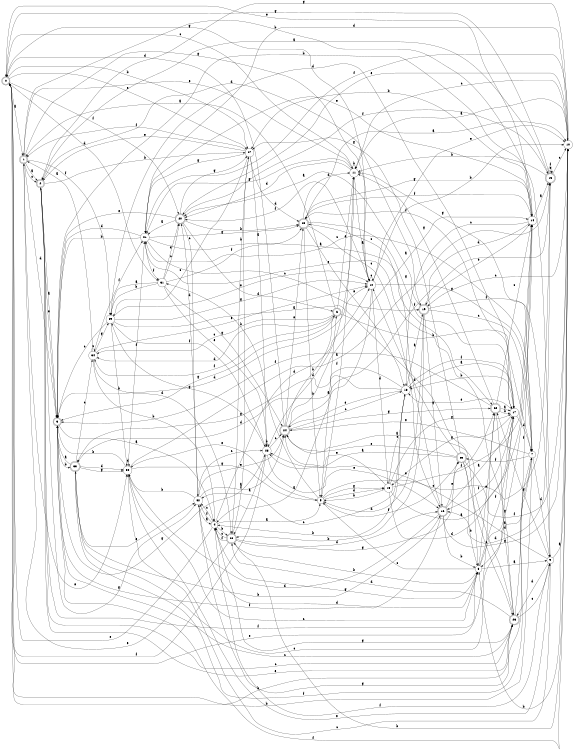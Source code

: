 digraph n29_2 {
__start0 [label="" shape="none"];

rankdir=LR;
size="8,5";

s0 [style="rounded,filled", color="black", fillcolor="white" shape="doublecircle", label="0"];
s1 [style="rounded,filled", color="black", fillcolor="white" shape="doublecircle", label="1"];
s2 [style="rounded,filled", color="black", fillcolor="white" shape="doublecircle", label="2"];
s3 [style="rounded,filled", color="black", fillcolor="white" shape="doublecircle", label="3"];
s4 [style="filled", color="black", fillcolor="white" shape="circle", label="4"];
s5 [style="filled", color="black", fillcolor="white" shape="circle", label="5"];
s6 [style="rounded,filled", color="black", fillcolor="white" shape="doublecircle", label="6"];
s7 [style="filled", color="black", fillcolor="white" shape="circle", label="7"];
s8 [style="filled", color="black", fillcolor="white" shape="circle", label="8"];
s9 [style="filled", color="black", fillcolor="white" shape="circle", label="9"];
s10 [style="filled", color="black", fillcolor="white" shape="circle", label="10"];
s11 [style="filled", color="black", fillcolor="white" shape="circle", label="11"];
s12 [style="filled", color="black", fillcolor="white" shape="circle", label="12"];
s13 [style="filled", color="black", fillcolor="white" shape="circle", label="13"];
s14 [style="filled", color="black", fillcolor="white" shape="circle", label="14"];
s15 [style="rounded,filled", color="black", fillcolor="white" shape="doublecircle", label="15"];
s16 [style="rounded,filled", color="black", fillcolor="white" shape="doublecircle", label="16"];
s17 [style="filled", color="black", fillcolor="white" shape="circle", label="17"];
s18 [style="filled", color="black", fillcolor="white" shape="circle", label="18"];
s19 [style="rounded,filled", color="black", fillcolor="white" shape="doublecircle", label="19"];
s20 [style="rounded,filled", color="black", fillcolor="white" shape="doublecircle", label="20"];
s21 [style="filled", color="black", fillcolor="white" shape="circle", label="21"];
s22 [style="rounded,filled", color="black", fillcolor="white" shape="doublecircle", label="22"];
s23 [style="rounded,filled", color="black", fillcolor="white" shape="doublecircle", label="23"];
s24 [style="rounded,filled", color="black", fillcolor="white" shape="doublecircle", label="24"];
s25 [style="rounded,filled", color="black", fillcolor="white" shape="doublecircle", label="25"];
s26 [style="rounded,filled", color="black", fillcolor="white" shape="doublecircle", label="26"];
s27 [style="filled", color="black", fillcolor="white" shape="circle", label="27"];
s28 [style="filled", color="black", fillcolor="white" shape="circle", label="28"];
s29 [style="filled", color="black", fillcolor="white" shape="circle", label="29"];
s30 [style="filled", color="black", fillcolor="white" shape="circle", label="30"];
s31 [style="filled", color="black", fillcolor="white" shape="circle", label="31"];
s32 [style="filled", color="black", fillcolor="white" shape="circle", label="32"];
s33 [style="rounded,filled", color="black", fillcolor="white" shape="doublecircle", label="33"];
s34 [style="filled", color="black", fillcolor="white" shape="circle", label="34"];
s35 [style="rounded,filled", color="black", fillcolor="white" shape="doublecircle", label="35"];
s0 -> s1 [label="a"];
s0 -> s27 [label="b"];
s0 -> s11 [label="c"];
s0 -> s31 [label="d"];
s0 -> s27 [label="e"];
s0 -> s20 [label="f"];
s0 -> s12 [label="g"];
s1 -> s2 [label="a"];
s1 -> s14 [label="b"];
s1 -> s2 [label="c"];
s1 -> s3 [label="d"];
s1 -> s30 [label="e"];
s1 -> s29 [label="f"];
s1 -> s12 [label="g"];
s2 -> s3 [label="a"];
s2 -> s27 [label="b"];
s2 -> s23 [label="c"];
s2 -> s19 [label="d"];
s2 -> s23 [label="e"];
s2 -> s8 [label="f"];
s2 -> s32 [label="g"];
s3 -> s4 [label="a"];
s3 -> s33 [label="b"];
s3 -> s23 [label="c"];
s3 -> s12 [label="d"];
s3 -> s2 [label="e"];
s3 -> s10 [label="f"];
s3 -> s28 [label="g"];
s4 -> s5 [label="a"];
s4 -> s26 [label="b"];
s4 -> s32 [label="c"];
s4 -> s12 [label="d"];
s4 -> s0 [label="e"];
s4 -> s32 [label="f"];
s4 -> s8 [label="g"];
s5 -> s6 [label="a"];
s5 -> s31 [label="b"];
s5 -> s15 [label="c"];
s5 -> s13 [label="d"];
s5 -> s30 [label="e"];
s5 -> s35 [label="f"];
s5 -> s13 [label="g"];
s6 -> s1 [label="a"];
s6 -> s7 [label="b"];
s6 -> s34 [label="c"];
s6 -> s34 [label="d"];
s6 -> s11 [label="e"];
s6 -> s34 [label="f"];
s6 -> s3 [label="g"];
s7 -> s8 [label="a"];
s7 -> s0 [label="b"];
s7 -> s21 [label="c"];
s7 -> s9 [label="d"];
s7 -> s24 [label="e"];
s7 -> s35 [label="f"];
s7 -> s11 [label="g"];
s8 -> s9 [label="a"];
s8 -> s26 [label="b"];
s8 -> s5 [label="c"];
s8 -> s32 [label="d"];
s8 -> s22 [label="e"];
s8 -> s17 [label="f"];
s8 -> s14 [label="g"];
s9 -> s10 [label="a"];
s9 -> s3 [label="b"];
s9 -> s30 [label="c"];
s9 -> s23 [label="d"];
s9 -> s28 [label="e"];
s9 -> s4 [label="f"];
s9 -> s22 [label="g"];
s10 -> s11 [label="a"];
s10 -> s8 [label="b"];
s10 -> s19 [label="c"];
s10 -> s21 [label="d"];
s10 -> s20 [label="e"];
s10 -> s21 [label="f"];
s10 -> s2 [label="g"];
s11 -> s12 [label="a"];
s11 -> s11 [label="b"];
s11 -> s10 [label="c"];
s11 -> s20 [label="d"];
s11 -> s1 [label="e"];
s11 -> s5 [label="f"];
s11 -> s21 [label="g"];
s12 -> s4 [label="a"];
s12 -> s10 [label="b"];
s12 -> s12 [label="c"];
s12 -> s13 [label="d"];
s12 -> s10 [label="e"];
s12 -> s20 [label="f"];
s12 -> s7 [label="g"];
s13 -> s14 [label="a"];
s13 -> s5 [label="b"];
s13 -> s18 [label="c"];
s13 -> s17 [label="d"];
s13 -> s24 [label="e"];
s13 -> s14 [label="f"];
s13 -> s17 [label="g"];
s14 -> s15 [label="a"];
s14 -> s27 [label="b"];
s14 -> s18 [label="c"];
s14 -> s19 [label="d"];
s14 -> s0 [label="e"];
s14 -> s25 [label="f"];
s14 -> s25 [label="g"];
s15 -> s2 [label="a"];
s15 -> s11 [label="b"];
s15 -> s10 [label="c"];
s15 -> s16 [label="d"];
s15 -> s15 [label="e"];
s15 -> s15 [label="f"];
s15 -> s0 [label="g"];
s16 -> s17 [label="a"];
s16 -> s8 [label="b"];
s16 -> s25 [label="c"];
s16 -> s30 [label="d"];
s16 -> s35 [label="e"];
s16 -> s3 [label="f"];
s16 -> s10 [label="g"];
s17 -> s18 [label="a"];
s17 -> s18 [label="b"];
s17 -> s33 [label="c"];
s17 -> s7 [label="d"];
s17 -> s18 [label="e"];
s17 -> s16 [label="f"];
s17 -> s13 [label="g"];
s18 -> s19 [label="a"];
s18 -> s4 [label="b"];
s18 -> s32 [label="c"];
s18 -> s33 [label="d"];
s18 -> s24 [label="e"];
s18 -> s17 [label="f"];
s18 -> s33 [label="g"];
s19 -> s20 [label="a"];
s19 -> s26 [label="b"];
s19 -> s7 [label="c"];
s19 -> s5 [label="d"];
s19 -> s14 [label="e"];
s19 -> s9 [label="f"];
s19 -> s16 [label="g"];
s20 -> s21 [label="a"];
s20 -> s25 [label="b"];
s20 -> s32 [label="c"];
s20 -> s6 [label="d"];
s20 -> s3 [label="e"];
s20 -> s15 [label="f"];
s20 -> s27 [label="g"];
s21 -> s22 [label="a"];
s21 -> s3 [label="b"];
s21 -> s19 [label="c"];
s21 -> s3 [label="d"];
s21 -> s14 [label="e"];
s21 -> s31 [label="f"];
s21 -> s25 [label="g"];
s22 -> s17 [label="a"];
s22 -> s17 [label="b"];
s22 -> s14 [label="c"];
s22 -> s23 [label="d"];
s22 -> s0 [label="e"];
s22 -> s3 [label="f"];
s22 -> s11 [label="g"];
s23 -> s24 [label="a"];
s23 -> s0 [label="b"];
s23 -> s9 [label="c"];
s23 -> s26 [label="d"];
s23 -> s21 [label="e"];
s23 -> s14 [label="f"];
s23 -> s4 [label="g"];
s24 -> s14 [label="a"];
s24 -> s6 [label="b"];
s24 -> s18 [label="c"];
s24 -> s0 [label="d"];
s24 -> s25 [label="e"];
s24 -> s15 [label="f"];
s24 -> s22 [label="g"];
s25 -> s10 [label="a"];
s25 -> s5 [label="b"];
s25 -> s16 [label="c"];
s25 -> s11 [label="d"];
s25 -> s18 [label="e"];
s25 -> s17 [label="f"];
s25 -> s17 [label="g"];
s26 -> s27 [label="a"];
s26 -> s10 [label="b"];
s26 -> s4 [label="c"];
s26 -> s16 [label="d"];
s26 -> s1 [label="e"];
s26 -> s4 [label="f"];
s26 -> s22 [label="g"];
s27 -> s28 [label="a"];
s27 -> s26 [label="b"];
s27 -> s29 [label="c"];
s27 -> s25 [label="d"];
s27 -> s2 [label="e"];
s27 -> s1 [label="f"];
s27 -> s21 [label="g"];
s28 -> s26 [label="a"];
s28 -> s28 [label="b"];
s28 -> s24 [label="c"];
s28 -> s11 [label="d"];
s28 -> s16 [label="e"];
s28 -> s0 [label="f"];
s28 -> s29 [label="g"];
s29 -> s8 [label="a"];
s29 -> s30 [label="b"];
s29 -> s3 [label="c"];
s29 -> s17 [label="d"];
s29 -> s12 [label="e"];
s29 -> s28 [label="f"];
s29 -> s12 [label="g"];
s30 -> s15 [label="a"];
s30 -> s3 [label="b"];
s30 -> s8 [label="c"];
s30 -> s30 [label="d"];
s30 -> s9 [label="e"];
s30 -> s21 [label="f"];
s30 -> s5 [label="g"];
s31 -> s29 [label="a"];
s31 -> s29 [label="b"];
s31 -> s20 [label="c"];
s31 -> s20 [label="d"];
s31 -> s28 [label="e"];
s31 -> s25 [label="f"];
s31 -> s24 [label="g"];
s32 -> s4 [label="a"];
s32 -> s30 [label="b"];
s32 -> s28 [label="c"];
s32 -> s20 [label="d"];
s32 -> s24 [label="e"];
s32 -> s24 [label="f"];
s32 -> s7 [label="g"];
s33 -> s3 [label="a"];
s33 -> s16 [label="b"];
s33 -> s34 [label="c"];
s33 -> s30 [label="d"];
s33 -> s32 [label="e"];
s33 -> s7 [label="f"];
s33 -> s30 [label="g"];
s34 -> s1 [label="a"];
s34 -> s4 [label="b"];
s34 -> s34 [label="c"];
s34 -> s26 [label="d"];
s34 -> s12 [label="e"];
s34 -> s21 [label="f"];
s34 -> s29 [label="g"];
s35 -> s28 [label="a"];
s35 -> s8 [label="b"];
s35 -> s23 [label="c"];
s35 -> s12 [label="d"];
s35 -> s24 [label="e"];
s35 -> s10 [label="f"];
s35 -> s27 [label="g"];

}